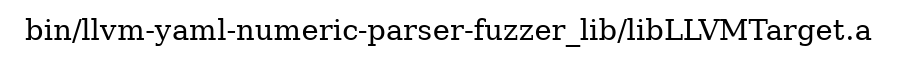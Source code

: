 digraph "bin/llvm-yaml-numeric-parser-fuzzer_lib/libLLVMTarget.a" {
	label="bin/llvm-yaml-numeric-parser-fuzzer_lib/libLLVMTarget.a";
	rankdir=LR;

}
